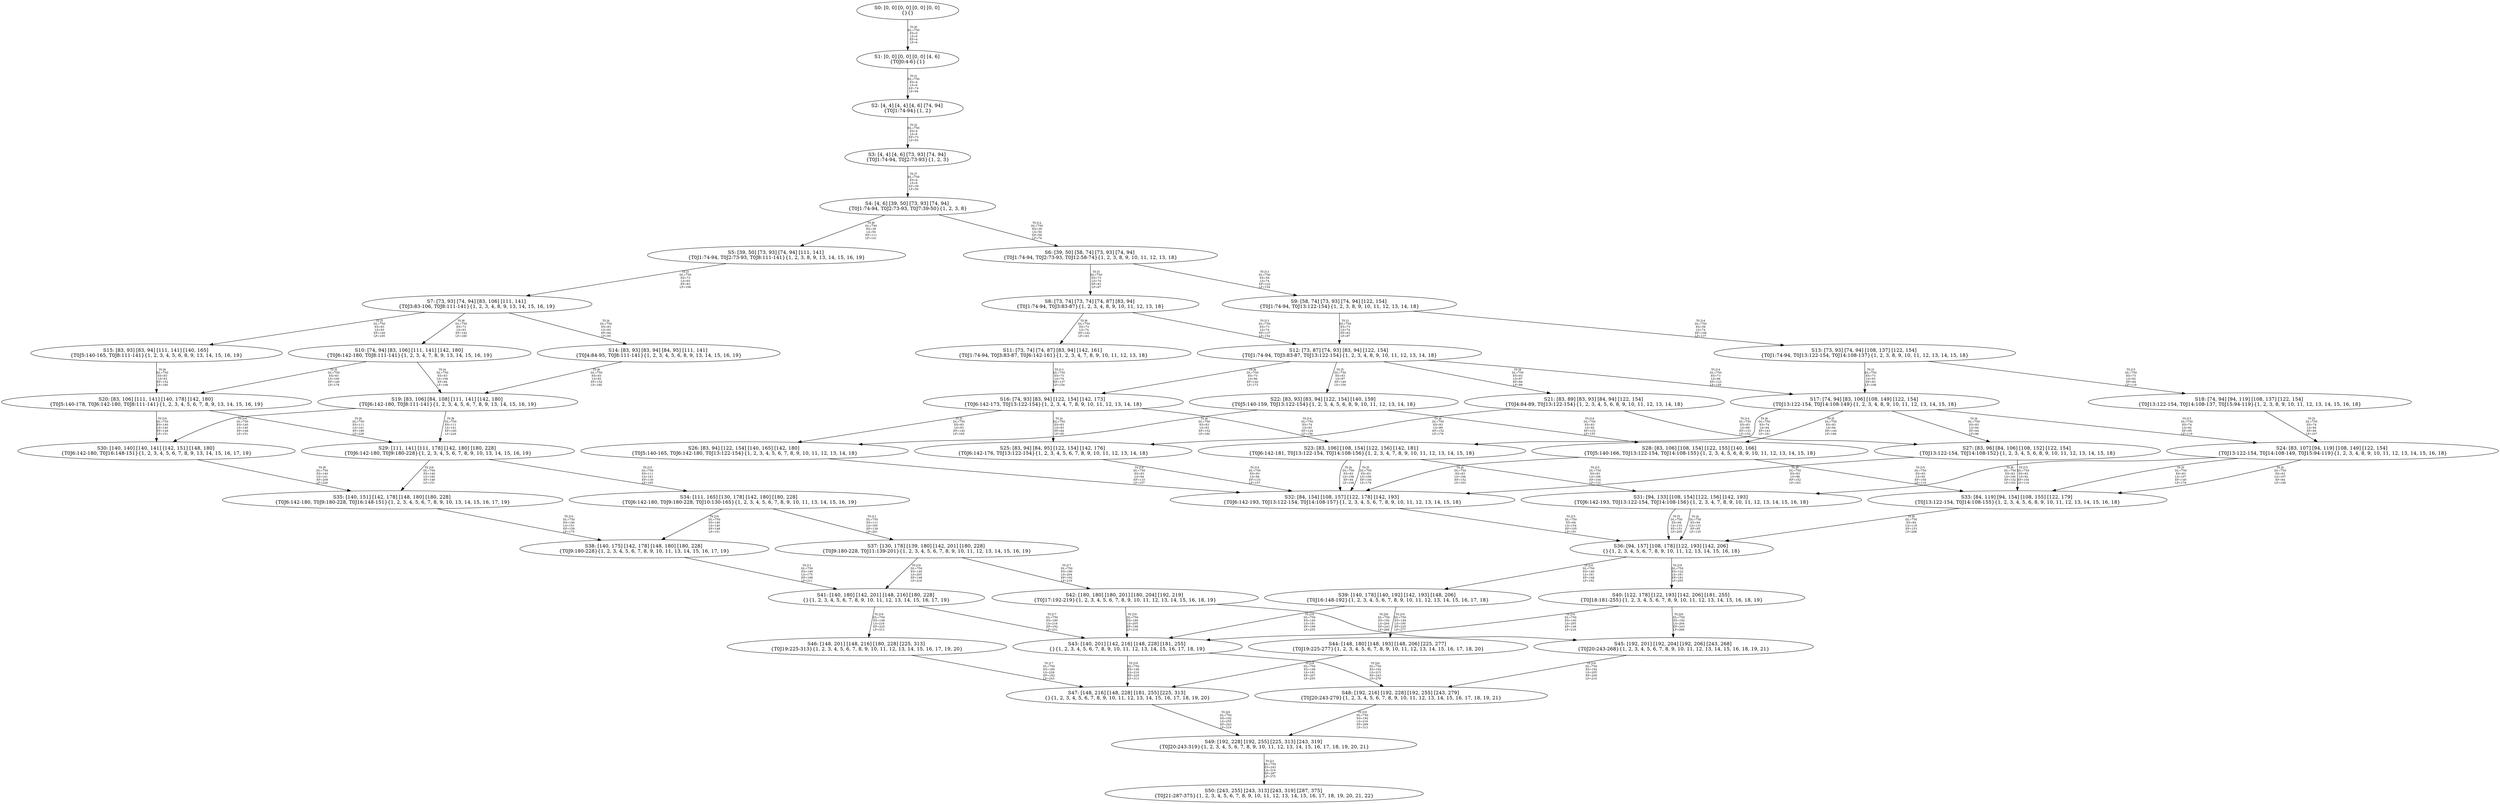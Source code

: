 digraph {
	S0[label="S0: [0, 0] [0, 0] [0, 0] [0, 0] \n{}{}"];
	S1[label="S1: [0, 0] [0, 0] [0, 0] [4, 6] \n{T0J0:4-6}{1}"];
	S2[label="S2: [4, 4] [4, 4] [4, 6] [74, 94] \n{T0J1:74-94}{1, 2}"];
	S3[label="S3: [4, 4] [4, 6] [73, 93] [74, 94] \n{T0J1:74-94, T0J2:73-93}{1, 2, 3}"];
	S4[label="S4: [4, 6] [39, 50] [73, 93] [74, 94] \n{T0J1:74-94, T0J2:73-93, T0J7:39-50}{1, 2, 3, 8}"];
	S5[label="S5: [39, 50] [73, 93] [74, 94] [111, 141] \n{T0J1:74-94, T0J2:73-93, T0J8:111-141}{1, 2, 3, 8, 9, 13, 14, 15, 16, 19}"];
	S6[label="S6: [39, 50] [58, 74] [73, 93] [74, 94] \n{T0J1:74-94, T0J2:73-93, T0J12:58-74}{1, 2, 3, 8, 9, 10, 11, 12, 13, 18}"];
	S7[label="S7: [73, 93] [74, 94] [83, 106] [111, 141] \n{T0J3:83-106, T0J8:111-141}{1, 2, 3, 4, 8, 9, 13, 14, 15, 16, 19}"];
	S8[label="S8: [73, 74] [73, 74] [74, 87] [83, 94] \n{T0J1:74-94, T0J3:83-87}{1, 2, 3, 4, 8, 9, 10, 11, 12, 13, 18}"];
	S9[label="S9: [58, 74] [73, 93] [74, 94] [122, 154] \n{T0J1:74-94, T0J13:122-154}{1, 2, 3, 8, 9, 10, 11, 12, 13, 14, 18}"];
	S10[label="S10: [74, 94] [83, 106] [111, 141] [142, 180] \n{T0J6:142-180, T0J8:111-141}{1, 2, 3, 4, 7, 8, 9, 13, 14, 15, 16, 19}"];
	S11[label="S11: [73, 74] [74, 87] [83, 94] [142, 161] \n{T0J1:74-94, T0J3:83-87, T0J6:142-161}{1, 2, 3, 4, 7, 8, 9, 10, 11, 12, 13, 18}"];
	S12[label="S12: [73, 87] [74, 93] [83, 94] [122, 154] \n{T0J1:74-94, T0J3:83-87, T0J13:122-154}{1, 2, 3, 4, 8, 9, 10, 11, 12, 13, 14, 18}"];
	S13[label="S13: [73, 93] [74, 94] [108, 137] [122, 154] \n{T0J1:74-94, T0J13:122-154, T0J14:108-137}{1, 2, 3, 8, 9, 10, 11, 12, 13, 14, 15, 18}"];
	S14[label="S14: [83, 93] [83, 94] [84, 95] [111, 141] \n{T0J4:84-95, T0J8:111-141}{1, 2, 3, 4, 5, 6, 8, 9, 13, 14, 15, 16, 19}"];
	S15[label="S15: [83, 93] [83, 94] [111, 141] [140, 165] \n{T0J5:140-165, T0J8:111-141}{1, 2, 3, 4, 5, 6, 8, 9, 13, 14, 15, 16, 19}"];
	S16[label="S16: [74, 93] [83, 94] [122, 154] [142, 173] \n{T0J6:142-173, T0J13:122-154}{1, 2, 3, 4, 7, 8, 9, 10, 11, 12, 13, 14, 18}"];
	S17[label="S17: [74, 94] [83, 106] [108, 149] [122, 154] \n{T0J13:122-154, T0J14:108-149}{1, 2, 3, 4, 8, 9, 10, 11, 12, 13, 14, 15, 18}"];
	S18[label="S18: [74, 94] [94, 119] [108, 137] [122, 154] \n{T0J13:122-154, T0J14:108-137, T0J15:94-119}{1, 2, 3, 8, 9, 10, 11, 12, 13, 14, 15, 16, 18}"];
	S19[label="S19: [83, 106] [84, 108] [111, 141] [142, 180] \n{T0J6:142-180, T0J8:111-141}{1, 2, 3, 4, 5, 6, 7, 8, 9, 13, 14, 15, 16, 19}"];
	S20[label="S20: [83, 106] [111, 141] [140, 178] [142, 180] \n{T0J5:140-178, T0J6:142-180, T0J8:111-141}{1, 2, 3, 4, 5, 6, 7, 8, 9, 13, 14, 15, 16, 19}"];
	S21[label="S21: [83, 89] [83, 93] [84, 94] [122, 154] \n{T0J4:84-89, T0J13:122-154}{1, 2, 3, 4, 5, 6, 8, 9, 10, 11, 12, 13, 14, 18}"];
	S22[label="S22: [83, 93] [83, 94] [122, 154] [140, 159] \n{T0J5:140-159, T0J13:122-154}{1, 2, 3, 4, 5, 6, 8, 9, 10, 11, 12, 13, 14, 18}"];
	S23[label="S23: [83, 106] [108, 154] [122, 156] [142, 181] \n{T0J6:142-181, T0J13:122-154, T0J14:108-156}{1, 2, 3, 4, 7, 8, 9, 10, 11, 12, 13, 14, 15, 18}"];
	S24[label="S24: [83, 107] [94, 119] [108, 149] [122, 154] \n{T0J13:122-154, T0J14:108-149, T0J15:94-119}{1, 2, 3, 4, 8, 9, 10, 11, 12, 13, 14, 15, 16, 18}"];
	S25[label="S25: [83, 94] [84, 95] [122, 154] [142, 176] \n{T0J6:142-176, T0J13:122-154}{1, 2, 3, 4, 5, 6, 7, 8, 9, 10, 11, 12, 13, 14, 18}"];
	S26[label="S26: [83, 94] [122, 154] [140, 165] [142, 180] \n{T0J5:140-165, T0J6:142-180, T0J13:122-154}{1, 2, 3, 4, 5, 6, 7, 8, 9, 10, 11, 12, 13, 14, 18}"];
	S27[label="S27: [83, 96] [84, 106] [108, 152] [122, 154] \n{T0J13:122-154, T0J14:108-152}{1, 2, 3, 4, 5, 6, 8, 9, 10, 11, 12, 13, 14, 15, 18}"];
	S28[label="S28: [83, 106] [108, 154] [122, 155] [140, 166] \n{T0J5:140-166, T0J13:122-154, T0J14:108-155}{1, 2, 3, 4, 5, 6, 8, 9, 10, 11, 12, 13, 14, 15, 18}"];
	S29[label="S29: [111, 141] [111, 178] [142, 180] [180, 228] \n{T0J6:142-180, T0J9:180-228}{1, 2, 3, 4, 5, 6, 7, 8, 9, 10, 13, 14, 15, 16, 19}"];
	S30[label="S30: [140, 140] [140, 141] [142, 151] [148, 180] \n{T0J6:142-180, T0J16:148-151}{1, 2, 3, 4, 5, 6, 7, 8, 9, 13, 14, 15, 16, 17, 19}"];
	S31[label="S31: [94, 133] [108, 154] [122, 156] [142, 193] \n{T0J6:142-193, T0J13:122-154, T0J14:108-156}{1, 2, 3, 4, 7, 8, 9, 10, 11, 12, 13, 14, 15, 16, 18}"];
	S32[label="S32: [84, 154] [108, 157] [122, 178] [142, 193] \n{T0J6:142-193, T0J13:122-154, T0J14:108-157}{1, 2, 3, 4, 5, 6, 7, 8, 9, 10, 11, 12, 13, 14, 15, 18}"];
	S33[label="S33: [84, 119] [94, 154] [108, 155] [122, 179] \n{T0J13:122-154, T0J14:108-155}{1, 2, 3, 4, 5, 6, 8, 9, 10, 11, 12, 13, 14, 15, 16, 18}"];
	S34[label="S34: [111, 165] [130, 178] [142, 180] [180, 228] \n{T0J6:142-180, T0J9:180-228, T0J10:130-165}{1, 2, 3, 4, 5, 6, 7, 8, 9, 10, 11, 13, 14, 15, 16, 19}"];
	S35[label="S35: [140, 151] [142, 178] [148, 180] [180, 228] \n{T0J6:142-180, T0J9:180-228, T0J16:148-151}{1, 2, 3, 4, 5, 6, 7, 8, 9, 10, 13, 14, 15, 16, 17, 19}"];
	S36[label="S36: [94, 157] [108, 178] [122, 193] [142, 206] \n{}{1, 2, 3, 4, 5, 6, 7, 8, 9, 10, 11, 12, 13, 14, 15, 16, 18}"];
	S37[label="S37: [130, 178] [139, 180] [142, 201] [180, 228] \n{T0J9:180-228, T0J11:139-201}{1, 2, 3, 4, 5, 6, 7, 8, 9, 10, 11, 12, 13, 14, 15, 16, 19}"];
	S38[label="S38: [140, 175] [142, 178] [148, 180] [180, 228] \n{T0J9:180-228}{1, 2, 3, 4, 5, 6, 7, 8, 9, 10, 11, 13, 14, 15, 16, 17, 19}"];
	S39[label="S39: [140, 178] [140, 192] [142, 193] [148, 206] \n{T0J16:148-192}{1, 2, 3, 4, 5, 6, 7, 8, 9, 10, 11, 12, 13, 14, 15, 16, 17, 18}"];
	S40[label="S40: [122, 178] [122, 193] [142, 206] [181, 255] \n{T0J18:181-255}{1, 2, 3, 4, 5, 6, 7, 8, 9, 10, 11, 12, 13, 14, 15, 16, 18, 19}"];
	S41[label="S41: [140, 180] [142, 201] [148, 216] [180, 228] \n{}{1, 2, 3, 4, 5, 6, 7, 8, 9, 10, 11, 12, 13, 14, 15, 16, 17, 19}"];
	S42[label="S42: [180, 180] [180, 201] [180, 204] [192, 219] \n{T0J17:192-219}{1, 2, 3, 4, 5, 6, 7, 8, 9, 10, 11, 12, 13, 14, 15, 16, 18, 19}"];
	S43[label="S43: [140, 201] [142, 216] [148, 228] [181, 255] \n{}{1, 2, 3, 4, 5, 6, 7, 8, 9, 10, 11, 12, 13, 14, 15, 16, 17, 18, 19}"];
	S44[label="S44: [148, 180] [148, 193] [148, 206] [225, 277] \n{T0J19:225-277}{1, 2, 3, 4, 5, 6, 7, 8, 9, 10, 11, 12, 13, 14, 15, 16, 17, 18, 20}"];
	S45[label="S45: [192, 201] [192, 204] [192, 206] [243, 268] \n{T0J20:243-268}{1, 2, 3, 4, 5, 6, 7, 8, 9, 10, 11, 12, 13, 14, 15, 16, 18, 19, 21}"];
	S46[label="S46: [148, 201] [148, 216] [180, 228] [225, 313] \n{T0J19:225-313}{1, 2, 3, 4, 5, 6, 7, 8, 9, 10, 11, 12, 13, 14, 15, 16, 17, 19, 20}"];
	S47[label="S47: [148, 216] [148, 228] [181, 255] [225, 313] \n{}{1, 2, 3, 4, 5, 6, 7, 8, 9, 10, 11, 12, 13, 14, 15, 16, 17, 18, 19, 20}"];
	S48[label="S48: [192, 216] [192, 228] [192, 255] [243, 279] \n{T0J20:243-279}{1, 2, 3, 4, 5, 6, 7, 8, 9, 10, 11, 12, 13, 14, 15, 16, 17, 18, 19, 21}"];
	S49[label="S49: [192, 228] [192, 255] [225, 313] [243, 319] \n{T0J20:243-319}{1, 2, 3, 4, 5, 6, 7, 8, 9, 10, 11, 12, 13, 14, 15, 16, 17, 18, 19, 20, 21}"];
	S50[label="S50: [243, 255] [243, 313] [243, 319] [287, 375] \n{T0J21:287-375}{1, 2, 3, 4, 5, 6, 7, 8, 9, 10, 11, 12, 13, 14, 15, 16, 17, 18, 19, 20, 21, 22}"];
	S0 -> S1[label="T0 J0\nDL=750\nES=0\nLS=0\nEF=4\nLF=6",fontsize=8];
	S1 -> S2[label="T0 J1\nDL=750\nES=4\nLS=6\nEF=74\nLF=94",fontsize=8];
	S2 -> S3[label="T0 J2\nDL=750\nES=4\nLS=6\nEF=73\nLF=93",fontsize=8];
	S3 -> S4[label="T0 J7\nDL=750\nES=4\nLS=6\nEF=39\nLF=50",fontsize=8];
	S4 -> S5[label="T0 J8\nDL=750\nES=39\nLS=50\nEF=111\nLF=141",fontsize=8];
	S4 -> S6[label="T0 J12\nDL=750\nES=39\nLS=50\nEF=58\nLF=74",fontsize=8];
	S5 -> S7[label="T0 J3\nDL=750\nES=73\nLS=93\nEF=83\nLF=106",fontsize=8];
	S6 -> S8[label="T0 J3\nDL=750\nES=73\nLS=74\nEF=83\nLF=87",fontsize=8];
	S6 -> S9[label="T0 J13\nDL=750\nES=58\nLS=74\nEF=122\nLF=154",fontsize=8];
	S7 -> S14[label="T0 J4\nDL=750\nES=83\nLS=93\nEF=84\nLF=95",fontsize=8];
	S7 -> S15[label="T0 J5\nDL=750\nES=83\nLS=93\nEF=140\nLF=165",fontsize=8];
	S7 -> S10[label="T0 J6\nDL=750\nES=73\nLS=93\nEF=142\nLF=180",fontsize=8];
	S8 -> S11[label="T0 J6\nDL=750\nES=73\nLS=74\nEF=142\nLF=161",fontsize=8];
	S8 -> S12[label="T0 J13\nDL=750\nES=73\nLS=74\nEF=137\nLF=154",fontsize=8];
	S9 -> S12[label="T0 J3\nDL=750\nES=73\nLS=74\nEF=83\nLF=87",fontsize=8];
	S9 -> S13[label="T0 J14\nDL=750\nES=58\nLS=74\nEF=108\nLF=137",fontsize=8];
	S10 -> S19[label="T0 J4\nDL=750\nES=83\nLS=106\nEF=84\nLF=108",fontsize=8];
	S10 -> S20[label="T0 J5\nDL=750\nES=83\nLS=106\nEF=140\nLF=178",fontsize=8];
	S11 -> S16[label="T0 J13\nDL=750\nES=73\nLS=74\nEF=137\nLF=154",fontsize=8];
	S12 -> S21[label="T0 J4\nDL=750\nES=83\nLS=87\nEF=84\nLF=89",fontsize=8];
	S12 -> S22[label="T0 J5\nDL=750\nES=83\nLS=87\nEF=140\nLF=159",fontsize=8];
	S12 -> S16[label="T0 J6\nDL=750\nES=73\nLS=86\nEF=142\nLF=173",fontsize=8];
	S12 -> S17[label="T0 J14\nDL=750\nES=73\nLS=86\nEF=123\nLF=149",fontsize=8];
	S13 -> S17[label="T0 J3\nDL=750\nES=73\nLS=93\nEF=83\nLF=106",fontsize=8];
	S13 -> S18[label="T0 J15\nDL=750\nES=73\nLS=92\nEF=94\nLF=119",fontsize=8];
	S14 -> S19[label="T0 J6\nDL=750\nES=83\nLS=93\nEF=152\nLF=180",fontsize=8];
	S15 -> S20[label="T0 J6\nDL=750\nES=83\nLS=93\nEF=152\nLF=180",fontsize=8];
	S16 -> S25[label="T0 J4\nDL=750\nES=83\nLS=93\nEF=84\nLF=95",fontsize=8];
	S16 -> S26[label="T0 J5\nDL=750\nES=83\nLS=93\nEF=140\nLF=165",fontsize=8];
	S16 -> S23[label="T0 J14\nDL=750\nES=74\nLS=93\nEF=124\nLF=156",fontsize=8];
	S17 -> S27[label="T0 J4\nDL=750\nES=83\nLS=94\nEF=84\nLF=96",fontsize=8];
	S17 -> S28[label="T0 J5\nDL=750\nES=83\nLS=94\nEF=140\nLF=166",fontsize=8];
	S17 -> S23[label="T0 J6\nDL=750\nES=74\nLS=94\nEF=143\nLF=181",fontsize=8];
	S17 -> S24[label="T0 J15\nDL=750\nES=74\nLS=92\nEF=95\nLF=119",fontsize=8];
	S18 -> S24[label="T0 J3\nDL=750\nES=74\nLS=94\nEF=84\nLF=107",fontsize=8];
	S19 -> S29[label="T0 J9\nDL=750\nES=111\nLS=141\nEF=180\nLF=228",fontsize=8];
	S19 -> S30[label="T0 J16\nDL=750\nES=140\nLS=140\nEF=148\nLF=151",fontsize=8];
	S20 -> S29[label="T0 J9\nDL=750\nES=111\nLS=141\nEF=180\nLF=228",fontsize=8];
	S20 -> S30[label="T0 J16\nDL=750\nES=140\nLS=140\nEF=148\nLF=151",fontsize=8];
	S21 -> S25[label="T0 J6\nDL=750\nES=83\nLS=89\nEF=152\nLF=176",fontsize=8];
	S21 -> S27[label="T0 J14\nDL=750\nES=83\nLS=89\nEF=133\nLF=152",fontsize=8];
	S22 -> S26[label="T0 J6\nDL=750\nES=83\nLS=93\nEF=152\nLF=180",fontsize=8];
	S22 -> S28[label="T0 J14\nDL=750\nES=83\nLS=92\nEF=133\nLF=155",fontsize=8];
	S23 -> S32[label="T0 J4\nDL=750\nES=83\nLS=106\nEF=84\nLF=108",fontsize=8];
	S23 -> S32[label="T0 J5\nDL=750\nES=83\nLS=106\nEF=140\nLF=178",fontsize=8];
	S23 -> S31[label="T0 J15\nDL=750\nES=83\nLS=106\nEF=104\nLF=133",fontsize=8];
	S24 -> S33[label="T0 J4\nDL=750\nES=83\nLS=107\nEF=84\nLF=109",fontsize=8];
	S24 -> S33[label="T0 J5\nDL=750\nES=83\nLS=107\nEF=140\nLF=179",fontsize=8];
	S24 -> S31[label="T0 J6\nDL=750\nES=83\nLS=106\nEF=152\nLF=193",fontsize=8];
	S25 -> S32[label="T0 J14\nDL=750\nES=83\nLS=94\nEF=133\nLF=157",fontsize=8];
	S26 -> S32[label="T0 J14\nDL=750\nES=83\nLS=94\nEF=133\nLF=157",fontsize=8];
	S27 -> S32[label="T0 J6\nDL=750\nES=83\nLS=96\nEF=152\nLF=183",fontsize=8];
	S27 -> S33[label="T0 J15\nDL=750\nES=83\nLS=92\nEF=104\nLF=119",fontsize=8];
	S28 -> S32[label="T0 J6\nDL=750\nES=83\nLS=106\nEF=152\nLF=193",fontsize=8];
	S28 -> S33[label="T0 J15\nDL=750\nES=83\nLS=92\nEF=104\nLF=119",fontsize=8];
	S29 -> S34[label="T0 J10\nDL=750\nES=111\nLS=141\nEF=130\nLF=165",fontsize=8];
	S29 -> S35[label="T0 J16\nDL=750\nES=140\nLS=140\nEF=148\nLF=151",fontsize=8];
	S30 -> S35[label="T0 J9\nDL=750\nES=140\nLS=141\nEF=209\nLF=228",fontsize=8];
	S31 -> S36[label="T0 J4\nDL=750\nES=94\nLS=133\nEF=95\nLF=135",fontsize=8];
	S31 -> S36[label="T0 J5\nDL=750\nES=94\nLS=133\nEF=151\nLF=205",fontsize=8];
	S32 -> S36[label="T0 J15\nDL=750\nES=84\nLS=154\nEF=105\nLF=181",fontsize=8];
	S33 -> S36[label="T0 J6\nDL=750\nES=84\nLS=119\nEF=153\nLF=206",fontsize=8];
	S34 -> S37[label="T0 J11\nDL=750\nES=111\nLS=165\nEF=139\nLF=201",fontsize=8];
	S34 -> S38[label="T0 J16\nDL=750\nES=140\nLS=140\nEF=148\nLF=151",fontsize=8];
	S35 -> S38[label="T0 J10\nDL=750\nES=140\nLS=151\nEF=159\nLF=175",fontsize=8];
	S36 -> S39[label="T0 J16\nDL=750\nES=140\nLS=181\nEF=148\nLF=192",fontsize=8];
	S36 -> S40[label="T0 J18\nDL=750\nES=122\nLS=181\nEF=181\nLF=255",fontsize=8];
	S37 -> S41[label="T0 J16\nDL=750\nES=140\nLS=205\nEF=148\nLF=216",fontsize=8];
	S37 -> S42[label="T0 J17\nDL=750\nES=180\nLS=204\nEF=192\nLF=219",fontsize=8];
	S38 -> S41[label="T0 J11\nDL=750\nES=140\nLS=175\nEF=168\nLF=211",fontsize=8];
	S39 -> S43[label="T0 J18\nDL=750\nES=140\nLS=181\nEF=199\nLF=255",fontsize=8];
	S39 -> S44[label="T0 J19\nDL=750\nES=148\nLS=180\nEF=225\nLF=277",fontsize=8];
	S40 -> S43[label="T0 J16\nDL=750\nES=140\nLS=205\nEF=148\nLF=216",fontsize=8];
	S40 -> S45[label="T0 J20\nDL=750\nES=192\nLS=204\nEF=243\nLF=268",fontsize=8];
	S41 -> S43[label="T0 J17\nDL=750\nES=180\nLS=216\nEF=192\nLF=231",fontsize=8];
	S41 -> S46[label="T0 J19\nDL=750\nES=148\nLS=216\nEF=225\nLF=313",fontsize=8];
	S42 -> S43[label="T0 J16\nDL=750\nES=180\nLS=205\nEF=188\nLF=216",fontsize=8];
	S42 -> S45[label="T0 J20\nDL=750\nES=192\nLS=204\nEF=243\nLF=268",fontsize=8];
	S43 -> S47[label="T0 J19\nDL=750\nES=148\nLS=216\nEF=225\nLF=313",fontsize=8];
	S43 -> S48[label="T0 J20\nDL=750\nES=192\nLS=215\nEF=243\nLF=279",fontsize=8];
	S44 -> S47[label="T0 J18\nDL=750\nES=148\nLS=181\nEF=207\nLF=255",fontsize=8];
	S45 -> S48[label="T0 J16\nDL=750\nES=192\nLS=205\nEF=200\nLF=216",fontsize=8];
	S46 -> S47[label="T0 J17\nDL=750\nES=180\nLS=228\nEF=192\nLF=243",fontsize=8];
	S47 -> S49[label="T0 J20\nDL=750\nES=192\nLS=255\nEF=243\nLF=319",fontsize=8];
	S48 -> S49[label="T0 J19\nDL=750\nES=192\nLS=216\nEF=269\nLF=313",fontsize=8];
	S49 -> S50[label="T0 J21\nDL=750\nES=243\nLS=319\nEF=287\nLF=375",fontsize=8];
}
